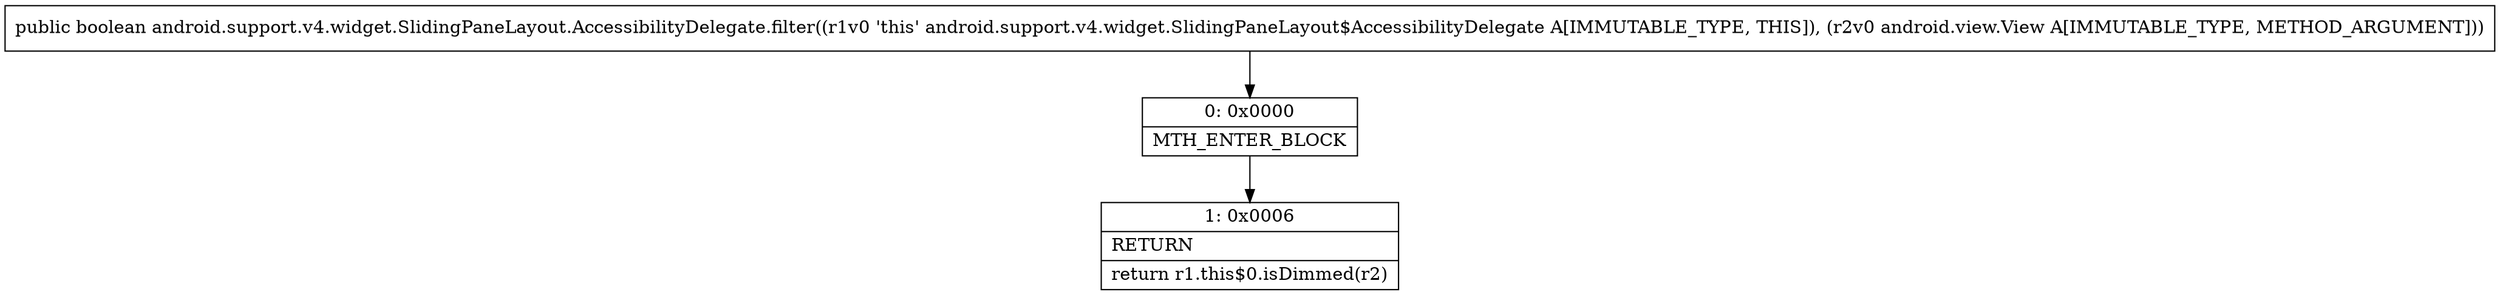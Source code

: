 digraph "CFG forandroid.support.v4.widget.SlidingPaneLayout.AccessibilityDelegate.filter(Landroid\/view\/View;)Z" {
Node_0 [shape=record,label="{0\:\ 0x0000|MTH_ENTER_BLOCK\l}"];
Node_1 [shape=record,label="{1\:\ 0x0006|RETURN\l|return r1.this$0.isDimmed(r2)\l}"];
MethodNode[shape=record,label="{public boolean android.support.v4.widget.SlidingPaneLayout.AccessibilityDelegate.filter((r1v0 'this' android.support.v4.widget.SlidingPaneLayout$AccessibilityDelegate A[IMMUTABLE_TYPE, THIS]), (r2v0 android.view.View A[IMMUTABLE_TYPE, METHOD_ARGUMENT])) }"];
MethodNode -> Node_0;
Node_0 -> Node_1;
}

